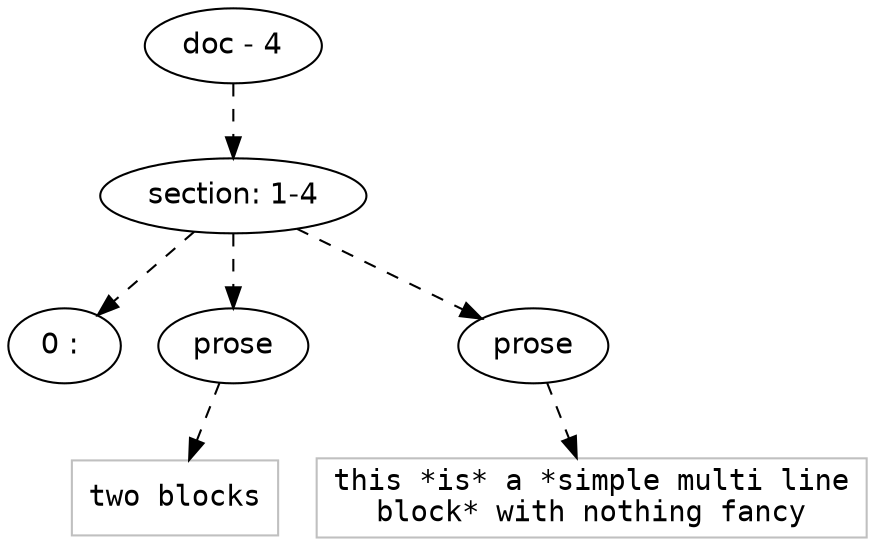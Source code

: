 digraph hierarchy {

node [fontname=Helvetica]
edge [style=dashed]

doc_0 [label="doc - 4"]


doc_0 -> { section_1}
{rank=same; section_1}

section_1 [label="section: 1-4"]


section_1 -> { header_2 prose_3 prose_4}
{rank=same; header_2 prose_3 prose_4}

header_2 [label="0 : "]

prose_3 [label="prose"]

prose_4 [label="prose"]


prose_3 -> leaf_5
leaf_5  [color=Gray,shape=rectangle,fontname=Inconsolata,label="two blocks
"]
prose_4 -> leaf_6
leaf_6  [color=Gray,shape=rectangle,fontname=Inconsolata,label="this *is* a *simple multi line
block* with nothing fancy"]

}

